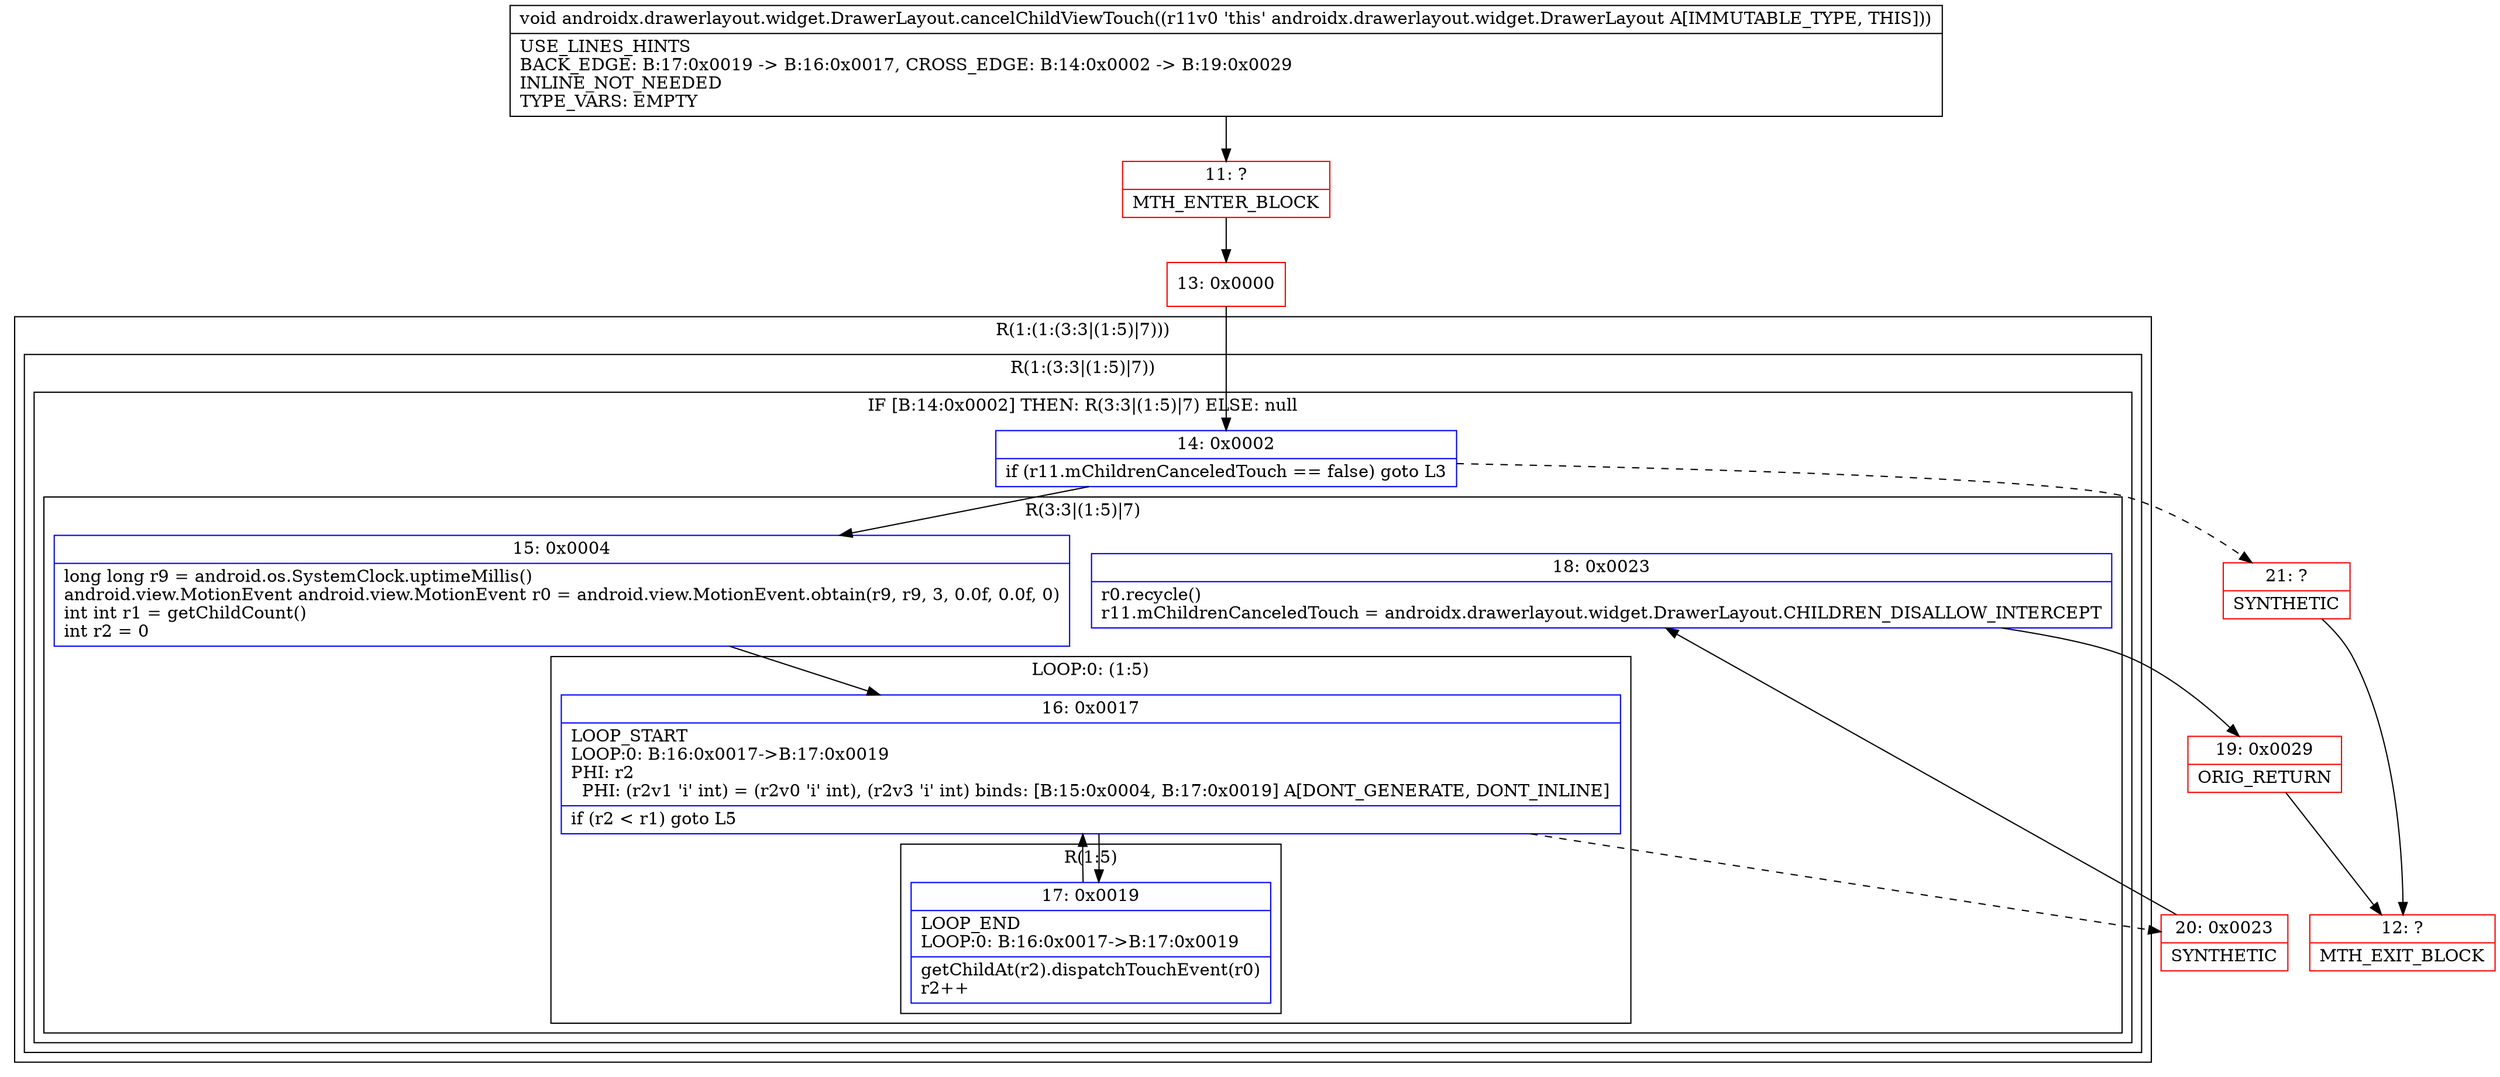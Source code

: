 digraph "CFG forandroidx.drawerlayout.widget.DrawerLayout.cancelChildViewTouch()V" {
subgraph cluster_Region_143042576 {
label = "R(1:(1:(3:3|(1:5)|7)))";
node [shape=record,color=blue];
subgraph cluster_Region_1371905872 {
label = "R(1:(3:3|(1:5)|7))";
node [shape=record,color=blue];
subgraph cluster_IfRegion_1912752341 {
label = "IF [B:14:0x0002] THEN: R(3:3|(1:5)|7) ELSE: null";
node [shape=record,color=blue];
Node_14 [shape=record,label="{14\:\ 0x0002|if (r11.mChildrenCanceledTouch == false) goto L3\l}"];
subgraph cluster_Region_1978211759 {
label = "R(3:3|(1:5)|7)";
node [shape=record,color=blue];
Node_15 [shape=record,label="{15\:\ 0x0004|long long r9 = android.os.SystemClock.uptimeMillis()\landroid.view.MotionEvent android.view.MotionEvent r0 = android.view.MotionEvent.obtain(r9, r9, 3, 0.0f, 0.0f, 0)\lint int r1 = getChildCount()\lint r2 = 0\l}"];
subgraph cluster_LoopRegion_1922599279 {
label = "LOOP:0: (1:5)";
node [shape=record,color=blue];
Node_16 [shape=record,label="{16\:\ 0x0017|LOOP_START\lLOOP:0: B:16:0x0017\-\>B:17:0x0019\lPHI: r2 \l  PHI: (r2v1 'i' int) = (r2v0 'i' int), (r2v3 'i' int) binds: [B:15:0x0004, B:17:0x0019] A[DONT_GENERATE, DONT_INLINE]\l|if (r2 \< r1) goto L5\l}"];
subgraph cluster_Region_1381764422 {
label = "R(1:5)";
node [shape=record,color=blue];
Node_17 [shape=record,label="{17\:\ 0x0019|LOOP_END\lLOOP:0: B:16:0x0017\-\>B:17:0x0019\l|getChildAt(r2).dispatchTouchEvent(r0)\lr2++\l}"];
}
}
Node_18 [shape=record,label="{18\:\ 0x0023|r0.recycle()\lr11.mChildrenCanceledTouch = androidx.drawerlayout.widget.DrawerLayout.CHILDREN_DISALLOW_INTERCEPT\l}"];
}
}
}
}
Node_11 [shape=record,color=red,label="{11\:\ ?|MTH_ENTER_BLOCK\l}"];
Node_13 [shape=record,color=red,label="{13\:\ 0x0000}"];
Node_20 [shape=record,color=red,label="{20\:\ 0x0023|SYNTHETIC\l}"];
Node_19 [shape=record,color=red,label="{19\:\ 0x0029|ORIG_RETURN\l}"];
Node_12 [shape=record,color=red,label="{12\:\ ?|MTH_EXIT_BLOCK\l}"];
Node_21 [shape=record,color=red,label="{21\:\ ?|SYNTHETIC\l}"];
MethodNode[shape=record,label="{void androidx.drawerlayout.widget.DrawerLayout.cancelChildViewTouch((r11v0 'this' androidx.drawerlayout.widget.DrawerLayout A[IMMUTABLE_TYPE, THIS]))  | USE_LINES_HINTS\lBACK_EDGE: B:17:0x0019 \-\> B:16:0x0017, CROSS_EDGE: B:14:0x0002 \-\> B:19:0x0029\lINLINE_NOT_NEEDED\lTYPE_VARS: EMPTY\l}"];
MethodNode -> Node_11;Node_14 -> Node_15;
Node_14 -> Node_21[style=dashed];
Node_15 -> Node_16;
Node_16 -> Node_17;
Node_16 -> Node_20[style=dashed];
Node_17 -> Node_16;
Node_18 -> Node_19;
Node_11 -> Node_13;
Node_13 -> Node_14;
Node_20 -> Node_18;
Node_19 -> Node_12;
Node_21 -> Node_12;
}

